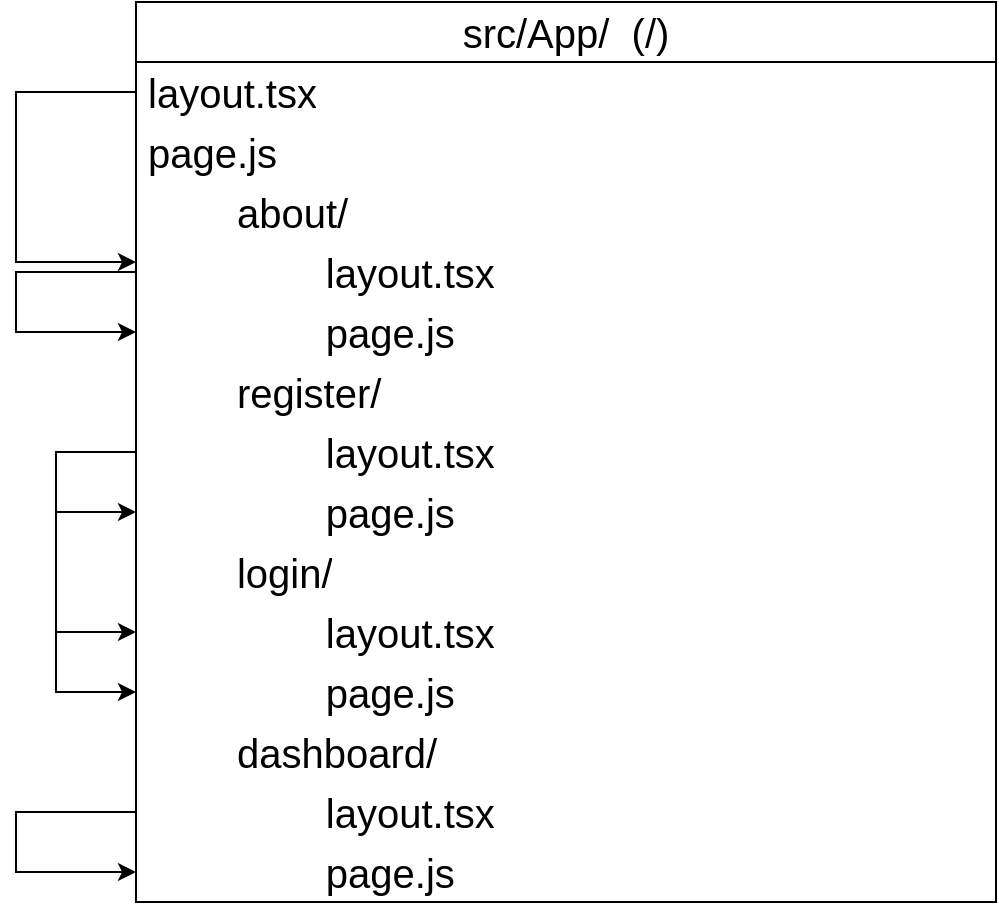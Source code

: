 <mxfile version="21.4.0" type="device">
  <diagram name="Page-1" id="8CYXs_hTgvK46RcqBrI8">
    <mxGraphModel dx="1434" dy="843" grid="1" gridSize="10" guides="1" tooltips="1" connect="1" arrows="1" fold="1" page="1" pageScale="1" pageWidth="850" pageHeight="1100" math="0" shadow="0">
      <root>
        <mxCell id="0" />
        <mxCell id="1" parent="0" />
        <mxCell id="s3GpO2LPOPrIg-4aykPg-26" value="src/App/&amp;nbsp; (/)" style="swimlane;fontStyle=0;childLayout=stackLayout;horizontal=1;startSize=30;horizontalStack=0;resizeParent=1;resizeParentMax=0;resizeLast=0;collapsible=1;marginBottom=0;whiteSpace=wrap;html=1;fontSize=20;align=center;" vertex="1" parent="1">
          <mxGeometry x="220" y="90" width="430" height="450" as="geometry" />
        </mxCell>
        <mxCell id="s3GpO2LPOPrIg-4aykPg-27" value="layout.tsx" style="text;strokeColor=none;fillColor=none;align=left;verticalAlign=middle;spacingLeft=4;spacingRight=4;overflow=hidden;points=[[0,0.5],[1,0.5]];portConstraint=eastwest;rotatable=0;whiteSpace=wrap;html=1;fontSize=20;" vertex="1" parent="s3GpO2LPOPrIg-4aykPg-26">
          <mxGeometry y="30" width="430" height="30" as="geometry" />
        </mxCell>
        <mxCell id="s3GpO2LPOPrIg-4aykPg-28" value="page.js" style="text;strokeColor=none;fillColor=none;align=left;verticalAlign=middle;spacingLeft=4;spacingRight=4;overflow=hidden;points=[[0,0.5],[1,0.5]];portConstraint=eastwest;rotatable=0;whiteSpace=wrap;html=1;fontSize=20;" vertex="1" parent="s3GpO2LPOPrIg-4aykPg-26">
          <mxGeometry y="60" width="430" height="30" as="geometry" />
        </mxCell>
        <mxCell id="s3GpO2LPOPrIg-4aykPg-29" value="&lt;span style=&quot;white-space: pre;&quot;&gt;&#x9;&lt;/span&gt;about/&amp;nbsp;" style="text;strokeColor=none;fillColor=none;align=left;verticalAlign=middle;spacingLeft=4;spacingRight=4;overflow=hidden;points=[[0,0.5],[1,0.5]];portConstraint=eastwest;rotatable=0;whiteSpace=wrap;html=1;fontSize=20;" vertex="1" parent="s3GpO2LPOPrIg-4aykPg-26">
          <mxGeometry y="90" width="430" height="30" as="geometry" />
        </mxCell>
        <mxCell id="s3GpO2LPOPrIg-4aykPg-30" value="&lt;span style=&quot;white-space: pre;&quot;&gt;&#x9;&lt;/span&gt;&lt;span style=&quot;white-space: pre;&quot;&gt;&#x9;&lt;/span&gt;layout.tsx" style="text;strokeColor=none;fillColor=none;align=left;verticalAlign=middle;spacingLeft=4;spacingRight=4;overflow=hidden;points=[[0,0.5],[1,0.5]];portConstraint=eastwest;rotatable=0;whiteSpace=wrap;html=1;fontSize=20;" vertex="1" parent="s3GpO2LPOPrIg-4aykPg-26">
          <mxGeometry y="120" width="430" height="30" as="geometry" />
        </mxCell>
        <mxCell id="s3GpO2LPOPrIg-4aykPg-31" value="&lt;span style=&quot;white-space: pre;&quot;&gt;&#x9;&lt;/span&gt;&lt;span style=&quot;white-space: pre;&quot;&gt;&#x9;&lt;/span&gt;page.js" style="text;strokeColor=none;fillColor=none;align=left;verticalAlign=middle;spacingLeft=4;spacingRight=4;overflow=hidden;points=[[0,0.5],[1,0.5]];portConstraint=eastwest;rotatable=0;whiteSpace=wrap;html=1;fontSize=20;" vertex="1" parent="s3GpO2LPOPrIg-4aykPg-26">
          <mxGeometry y="150" width="430" height="30" as="geometry" />
        </mxCell>
        <mxCell id="s3GpO2LPOPrIg-4aykPg-33" value="&lt;span style=&quot;white-space: pre;&quot;&gt;&#x9;&lt;/span&gt;register/" style="text;strokeColor=none;fillColor=none;align=left;verticalAlign=middle;spacingLeft=4;spacingRight=4;overflow=hidden;points=[[0,0.5],[1,0.5]];portConstraint=eastwest;rotatable=0;whiteSpace=wrap;html=1;fontSize=20;" vertex="1" parent="s3GpO2LPOPrIg-4aykPg-26">
          <mxGeometry y="180" width="430" height="30" as="geometry" />
        </mxCell>
        <mxCell id="s3GpO2LPOPrIg-4aykPg-35" value="&lt;span style=&quot;white-space: pre;&quot;&gt;&#x9;&lt;/span&gt;&lt;span style=&quot;white-space: pre;&quot;&gt;&#x9;&lt;/span&gt;layout.tsx" style="text;strokeColor=none;fillColor=none;align=left;verticalAlign=middle;spacingLeft=4;spacingRight=4;overflow=hidden;points=[[0,0.5],[1,0.5]];portConstraint=eastwest;rotatable=0;whiteSpace=wrap;html=1;fontSize=20;" vertex="1" parent="s3GpO2LPOPrIg-4aykPg-26">
          <mxGeometry y="210" width="430" height="30" as="geometry" />
        </mxCell>
        <mxCell id="s3GpO2LPOPrIg-4aykPg-36" value="&lt;span style=&quot;white-space: pre;&quot;&gt;&#x9;&lt;/span&gt;&lt;span style=&quot;white-space: pre;&quot;&gt;&#x9;&lt;/span&gt;page.js" style="text;strokeColor=none;fillColor=none;align=left;verticalAlign=middle;spacingLeft=4;spacingRight=4;overflow=hidden;points=[[0,0.5],[1,0.5]];portConstraint=eastwest;rotatable=0;whiteSpace=wrap;html=1;fontSize=20;" vertex="1" parent="s3GpO2LPOPrIg-4aykPg-26">
          <mxGeometry y="240" width="430" height="30" as="geometry" />
        </mxCell>
        <mxCell id="s3GpO2LPOPrIg-4aykPg-37" value="&lt;span style=&quot;white-space: pre;&quot;&gt;&#x9;&lt;/span&gt;login/" style="text;strokeColor=none;fillColor=none;align=left;verticalAlign=middle;spacingLeft=4;spacingRight=4;overflow=hidden;points=[[0,0.5],[1,0.5]];portConstraint=eastwest;rotatable=0;whiteSpace=wrap;html=1;fontSize=20;" vertex="1" parent="s3GpO2LPOPrIg-4aykPg-26">
          <mxGeometry y="270" width="430" height="30" as="geometry" />
        </mxCell>
        <mxCell id="s3GpO2LPOPrIg-4aykPg-38" value="&lt;span style=&quot;white-space: pre;&quot;&gt;&#x9;&lt;/span&gt;&lt;span style=&quot;white-space: pre;&quot;&gt;&#x9;&lt;/span&gt;layout.tsx" style="text;strokeColor=none;fillColor=none;align=left;verticalAlign=middle;spacingLeft=4;spacingRight=4;overflow=hidden;points=[[0,0.5],[1,0.5]];portConstraint=eastwest;rotatable=0;whiteSpace=wrap;html=1;fontSize=20;" vertex="1" parent="s3GpO2LPOPrIg-4aykPg-26">
          <mxGeometry y="300" width="430" height="30" as="geometry" />
        </mxCell>
        <mxCell id="s3GpO2LPOPrIg-4aykPg-52" value="&lt;span style=&quot;white-space: pre;&quot;&gt;&#x9;&lt;/span&gt;&lt;span style=&quot;white-space: pre;&quot;&gt;&#x9;&lt;/span&gt;page.js" style="text;strokeColor=none;fillColor=none;align=left;verticalAlign=middle;spacingLeft=4;spacingRight=4;overflow=hidden;points=[[0,0.5],[1,0.5]];portConstraint=eastwest;rotatable=0;whiteSpace=wrap;html=1;fontSize=20;" vertex="1" parent="s3GpO2LPOPrIg-4aykPg-26">
          <mxGeometry y="330" width="430" height="30" as="geometry" />
        </mxCell>
        <mxCell id="s3GpO2LPOPrIg-4aykPg-53" value="&lt;span style=&quot;white-space: pre;&quot;&gt;&#x9;&lt;/span&gt;dashboard/" style="text;strokeColor=none;fillColor=none;align=left;verticalAlign=middle;spacingLeft=4;spacingRight=4;overflow=hidden;points=[[0,0.5],[1,0.5]];portConstraint=eastwest;rotatable=0;whiteSpace=wrap;html=1;fontSize=20;" vertex="1" parent="s3GpO2LPOPrIg-4aykPg-26">
          <mxGeometry y="360" width="430" height="30" as="geometry" />
        </mxCell>
        <mxCell id="s3GpO2LPOPrIg-4aykPg-54" value="&lt;span style=&quot;white-space: pre;&quot;&gt;&#x9;&lt;/span&gt;&lt;span style=&quot;white-space: pre;&quot;&gt;&#x9;&lt;/span&gt;layout.tsx" style="text;strokeColor=none;fillColor=none;align=left;verticalAlign=middle;spacingLeft=4;spacingRight=4;overflow=hidden;points=[[0,0.5],[1,0.5]];portConstraint=eastwest;rotatable=0;whiteSpace=wrap;html=1;fontSize=20;" vertex="1" parent="s3GpO2LPOPrIg-4aykPg-26">
          <mxGeometry y="390" width="430" height="30" as="geometry" />
        </mxCell>
        <mxCell id="s3GpO2LPOPrIg-4aykPg-61" value="" style="endArrow=classic;html=1;rounded=0;exitX=0;exitY=0.5;exitDx=0;exitDy=0;entryX=0;entryY=0.5;entryDx=0;entryDy=0;" edge="1" parent="s3GpO2LPOPrIg-4aykPg-26" source="s3GpO2LPOPrIg-4aykPg-30" target="s3GpO2LPOPrIg-4aykPg-31">
          <mxGeometry width="50" height="50" relative="1" as="geometry">
            <mxPoint x="180" y="370" as="sourcePoint" />
            <mxPoint x="-40" y="200" as="targetPoint" />
            <Array as="points">
              <mxPoint x="-60" y="135" />
              <mxPoint x="-60" y="165" />
            </Array>
          </mxGeometry>
        </mxCell>
        <mxCell id="s3GpO2LPOPrIg-4aykPg-62" value="" style="endArrow=classic;html=1;rounded=0;exitX=0;exitY=0.5;exitDx=0;exitDy=0;entryX=0;entryY=0.5;entryDx=0;entryDy=0;" edge="1" parent="s3GpO2LPOPrIg-4aykPg-26" source="s3GpO2LPOPrIg-4aykPg-35" target="s3GpO2LPOPrIg-4aykPg-38">
          <mxGeometry width="50" height="50" relative="1" as="geometry">
            <mxPoint x="180" y="370" as="sourcePoint" />
            <mxPoint x="-40" y="360" as="targetPoint" />
            <Array as="points">
              <mxPoint x="-40" y="225" />
              <mxPoint x="-40" y="315" />
            </Array>
          </mxGeometry>
        </mxCell>
        <mxCell id="s3GpO2LPOPrIg-4aykPg-65" value="" style="endArrow=classic;html=1;rounded=0;exitX=0;exitY=0.5;exitDx=0;exitDy=0;entryX=0;entryY=0.5;entryDx=0;entryDy=0;" edge="1" parent="s3GpO2LPOPrIg-4aykPg-26" source="s3GpO2LPOPrIg-4aykPg-54" target="s3GpO2LPOPrIg-4aykPg-66">
          <mxGeometry width="50" height="50" relative="1" as="geometry">
            <mxPoint x="180" y="370" as="sourcePoint" />
            <mxPoint x="-70" y="450" as="targetPoint" />
            <Array as="points">
              <mxPoint x="-60" y="405" />
              <mxPoint x="-60" y="435" />
            </Array>
          </mxGeometry>
        </mxCell>
        <mxCell id="s3GpO2LPOPrIg-4aykPg-66" value="&lt;span style=&quot;white-space: pre;&quot;&gt;&#x9;&lt;/span&gt;&lt;span style=&quot;white-space: pre;&quot;&gt;&#x9;&lt;/span&gt;page.js" style="text;strokeColor=none;fillColor=none;align=left;verticalAlign=middle;spacingLeft=4;spacingRight=4;overflow=hidden;points=[[0,0.5],[1,0.5]];portConstraint=eastwest;rotatable=0;whiteSpace=wrap;html=1;fontSize=20;" vertex="1" parent="s3GpO2LPOPrIg-4aykPg-26">
          <mxGeometry y="420" width="430" height="30" as="geometry" />
        </mxCell>
        <mxCell id="s3GpO2LPOPrIg-4aykPg-58" value="" style="endArrow=classic;html=1;rounded=0;exitX=0;exitY=0.5;exitDx=0;exitDy=0;" edge="1" parent="1" source="s3GpO2LPOPrIg-4aykPg-27">
          <mxGeometry width="50" height="50" relative="1" as="geometry">
            <mxPoint x="130" y="140" as="sourcePoint" />
            <mxPoint x="220" y="220" as="targetPoint" />
            <Array as="points">
              <mxPoint x="160" y="135" />
              <mxPoint x="160" y="170" />
              <mxPoint x="160" y="220" />
            </Array>
          </mxGeometry>
        </mxCell>
        <mxCell id="s3GpO2LPOPrIg-4aykPg-63" value="" style="endArrow=classic;html=1;rounded=0;entryX=0;entryY=0.5;entryDx=0;entryDy=0;" edge="1" parent="1" target="s3GpO2LPOPrIg-4aykPg-36">
          <mxGeometry width="50" height="50" relative="1" as="geometry">
            <mxPoint x="180" y="345" as="sourcePoint" />
            <mxPoint x="450" y="410" as="targetPoint" />
          </mxGeometry>
        </mxCell>
        <mxCell id="s3GpO2LPOPrIg-4aykPg-68" value="" style="endArrow=classic;html=1;rounded=0;entryX=0;entryY=0.5;entryDx=0;entryDy=0;" edge="1" parent="1" target="s3GpO2LPOPrIg-4aykPg-52">
          <mxGeometry width="50" height="50" relative="1" as="geometry">
            <mxPoint x="180" y="400" as="sourcePoint" />
            <mxPoint x="180" y="440" as="targetPoint" />
            <Array as="points">
              <mxPoint x="180" y="435" />
            </Array>
          </mxGeometry>
        </mxCell>
      </root>
    </mxGraphModel>
  </diagram>
</mxfile>
